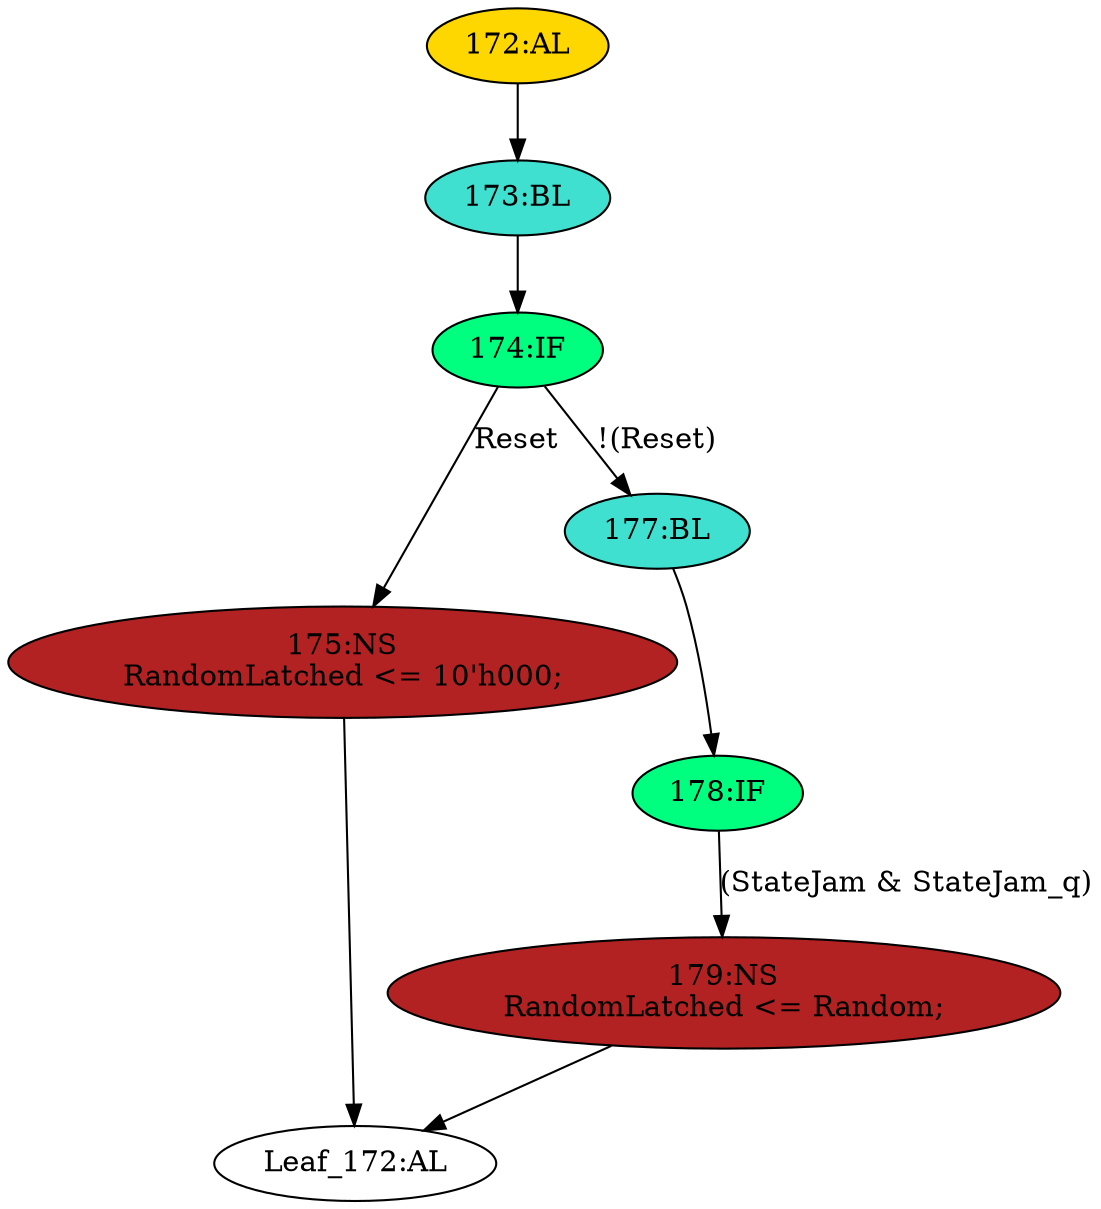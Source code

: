 strict digraph "" {
	node [label="\N"];
	"175:NS"	 [ast="<pyverilog.vparser.ast.NonblockingSubstitution object at 0x7f63ad08b150>",
		fillcolor=firebrick,
		label="175:NS
RandomLatched <= 10'h000;",
		statements="[<pyverilog.vparser.ast.NonblockingSubstitution object at 0x7f63ad08b150>]",
		style=filled,
		typ=NonblockingSubstitution];
	"Leaf_172:AL"	 [def_var="['RandomLatched']",
		label="Leaf_172:AL"];
	"175:NS" -> "Leaf_172:AL"	 [cond="[]",
		lineno=None];
	"177:BL"	 [ast="<pyverilog.vparser.ast.Block object at 0x7f63ad08b350>",
		fillcolor=turquoise,
		label="177:BL",
		statements="[]",
		style=filled,
		typ=Block];
	"178:IF"	 [ast="<pyverilog.vparser.ast.IfStatement object at 0x7f63ad08b390>",
		fillcolor=springgreen,
		label="178:IF",
		statements="[]",
		style=filled,
		typ=IfStatement];
	"177:BL" -> "178:IF"	 [cond="[]",
		lineno=None];
	"172:AL"	 [ast="<pyverilog.vparser.ast.Always object at 0x7f63ad08b690>",
		clk_sens=True,
		fillcolor=gold,
		label="172:AL",
		sens="['MTxClk', 'Reset']",
		statements="[]",
		style=filled,
		typ=Always,
		use_var="['Reset', 'StateJam', 'Random', 'StateJam_q']"];
	"173:BL"	 [ast="<pyverilog.vparser.ast.Block object at 0x7f63ad08b810>",
		fillcolor=turquoise,
		label="173:BL",
		statements="[]",
		style=filled,
		typ=Block];
	"172:AL" -> "173:BL"	 [cond="[]",
		lineno=None];
	"174:IF"	 [ast="<pyverilog.vparser.ast.IfStatement object at 0x7f63ad08b850>",
		fillcolor=springgreen,
		label="174:IF",
		statements="[]",
		style=filled,
		typ=IfStatement];
	"173:BL" -> "174:IF"	 [cond="[]",
		lineno=None];
	"179:NS"	 [ast="<pyverilog.vparser.ast.NonblockingSubstitution object at 0x7f63ad08b450>",
		fillcolor=firebrick,
		label="179:NS
RandomLatched <= Random;",
		statements="[<pyverilog.vparser.ast.NonblockingSubstitution object at 0x7f63ad08b450>]",
		style=filled,
		typ=NonblockingSubstitution];
	"178:IF" -> "179:NS"	 [cond="['StateJam', 'StateJam_q']",
		label="(StateJam & StateJam_q)",
		lineno=178];
	"179:NS" -> "Leaf_172:AL"	 [cond="[]",
		lineno=None];
	"174:IF" -> "175:NS"	 [cond="['Reset']",
		label=Reset,
		lineno=174];
	"174:IF" -> "177:BL"	 [cond="['Reset']",
		label="!(Reset)",
		lineno=174];
}
